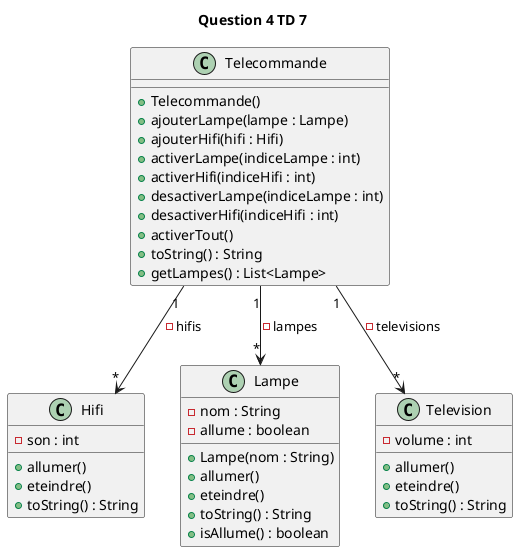 @startuml
title Question 4 TD 7

class Hifi {
    - son : int
    + allumer()
    + eteindre()
    + toString() : String
}

class Lampe {
    - nom : String
    - allume : boolean
    + Lampe(nom : String)
    + allumer()
    + eteindre()
    + toString() : String
    + isAllume() : boolean
}

class Telecommande {
    + Telecommande()
    + ajouterLampe(lampe : Lampe)
    + ajouterHifi(hifi : Hifi)
    + activerLampe(indiceLampe : int)
    + activerHifi(indiceHifi : int)
    + desactiverLampe(indiceLampe : int)
    + desactiverHifi(indiceHifi : int)
    + activerTout()
    + toString() : String
    + getLampes() : List<Lampe>
}

class Television {
    - volume : int
    + allumer()
    + eteindre()
    + toString() : String
}

Telecommande "1" --> "*" Lampe : - lampes
Telecommande "1" --> "*" Hifi : - hifis
Telecommande "1" --> "*" Television : - televisions

@enduml
